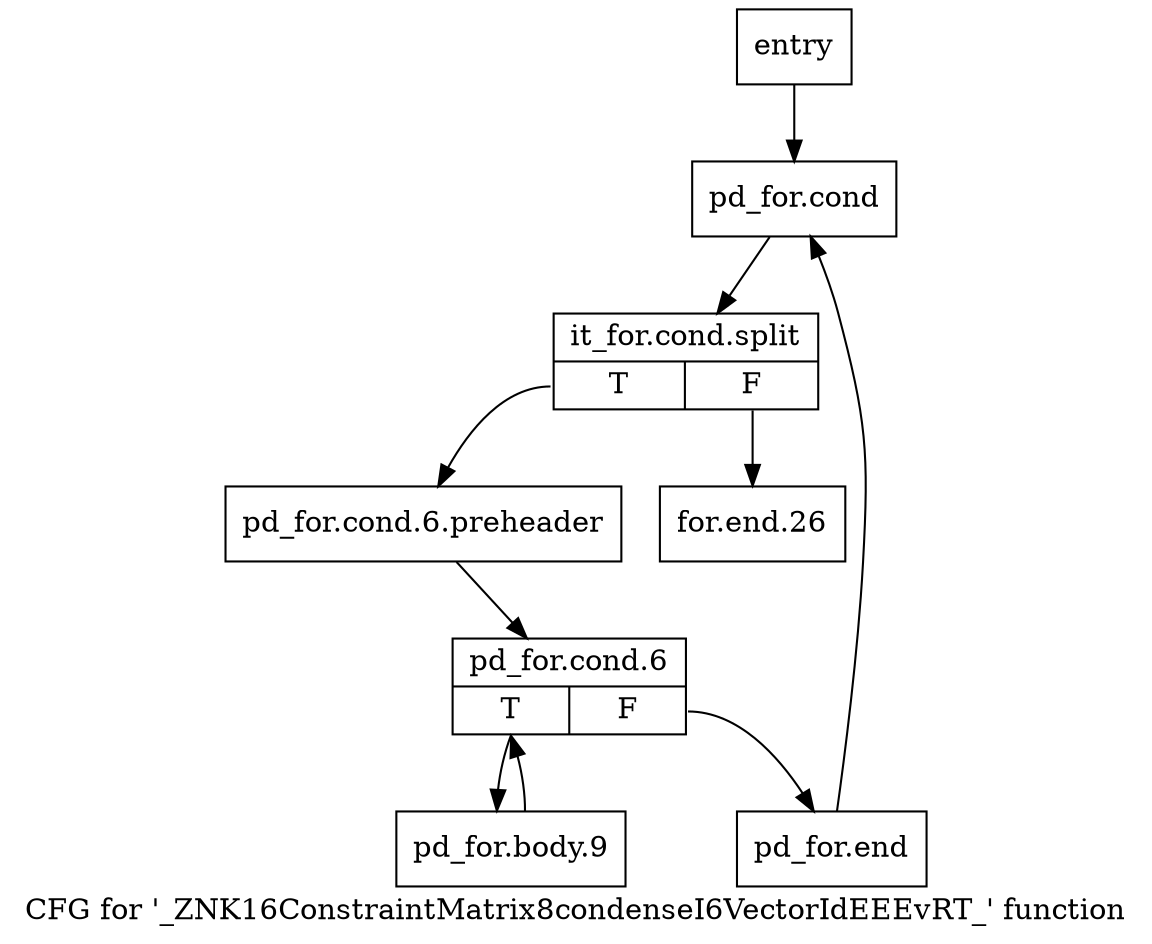 digraph "CFG for '_ZNK16ConstraintMatrix8condenseI6VectorIdEEEvRT_' function" {
	label="CFG for '_ZNK16ConstraintMatrix8condenseI6VectorIdEEEvRT_' function";

	Node0x40e5800 [shape=record,label="{entry}"];
	Node0x40e5800 -> Node0x40e5850;
	Node0x40e5850 [shape=record,label="{pd_for.cond}"];
	Node0x40e5850 -> Node0x9f0ad00;
	Node0x9f0ad00 [shape=record,label="{it_for.cond.split|{<s0>T|<s1>F}}"];
	Node0x9f0ad00:s0 -> Node0x40e58a0;
	Node0x9f0ad00:s1 -> Node0x40f37f0;
	Node0x40e58a0 [shape=record,label="{pd_for.cond.6.preheader}"];
	Node0x40e58a0 -> Node0x40f3700;
	Node0x40f3700 [shape=record,label="{pd_for.cond.6|{<s0>T|<s1>F}}"];
	Node0x40f3700:s0 -> Node0x40f3750;
	Node0x40f3700:s1 -> Node0x40f37a0;
	Node0x40f3750 [shape=record,label="{pd_for.body.9}"];
	Node0x40f3750 -> Node0x40f3700;
	Node0x40f37a0 [shape=record,label="{pd_for.end}"];
	Node0x40f37a0 -> Node0x40e5850;
	Node0x40f37f0 [shape=record,label="{for.end.26}"];
}
